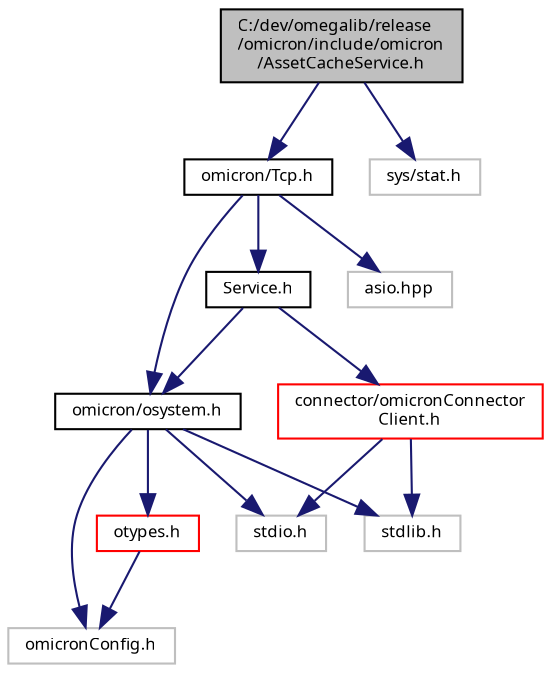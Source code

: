 digraph "C:/dev/omegalib/release/omicron/include/omicron/AssetCacheService.h"
{
  bgcolor="transparent";
  edge [fontname="FreeSans.ttf",fontsize="8",labelfontname="FreeSans.ttf",labelfontsize="8"];
  node [fontname="FreeSans.ttf",fontsize="8",shape=record];
  Node1 [label="C:/dev/omegalib/release\l/omicron/include/omicron\l/AssetCacheService.h",height=0.2,width=0.4,color="black", fillcolor="grey75", style="filled", fontcolor="black"];
  Node1 -> Node2 [color="midnightblue",fontsize="8",style="solid",fontname="FreeSans.ttf"];
  Node2 [label="omicron/Tcp.h",height=0.2,width=0.4,color="black",URL="$_tcp_8h.html"];
  Node2 -> Node3 [color="midnightblue",fontsize="8",style="solid",fontname="FreeSans.ttf"];
  Node3 [label="omicron/osystem.h",height=0.2,width=0.4,color="black",URL="$omicron_2include_2omicron_2osystem_8h.html"];
  Node3 -> Node4 [color="midnightblue",fontsize="8",style="solid",fontname="FreeSans.ttf"];
  Node4 [label="omicronConfig.h",height=0.2,width=0.4,color="grey75"];
  Node3 -> Node5 [color="midnightblue",fontsize="8",style="solid",fontname="FreeSans.ttf"];
  Node5 [label="stdio.h",height=0.2,width=0.4,color="grey75"];
  Node3 -> Node6 [color="midnightblue",fontsize="8",style="solid",fontname="FreeSans.ttf"];
  Node6 [label="stdlib.h",height=0.2,width=0.4,color="grey75"];
  Node3 -> Node7 [color="midnightblue",fontsize="8",style="solid",fontname="FreeSans.ttf"];
  Node7 [label="otypes.h",height=0.2,width=0.4,color="red",URL="$omicron_2include_2omicron_2otypes_8h.html"];
  Node7 -> Node4 [color="midnightblue",fontsize="8",style="solid",fontname="FreeSans.ttf"];
  Node2 -> Node8 [color="midnightblue",fontsize="8",style="solid",fontname="FreeSans.ttf"];
  Node8 [label="Service.h",height=0.2,width=0.4,color="black",URL="$_service_8h.html"];
  Node8 -> Node3 [color="midnightblue",fontsize="8",style="solid",fontname="FreeSans.ttf"];
  Node8 -> Node9 [color="midnightblue",fontsize="8",style="solid",fontname="FreeSans.ttf"];
  Node9 [label="connector/omicronConnector\lClient.h",height=0.2,width=0.4,color="red",URL="$omicron_connector_client_8h.html"];
  Node9 -> Node5 [color="midnightblue",fontsize="8",style="solid",fontname="FreeSans.ttf"];
  Node9 -> Node6 [color="midnightblue",fontsize="8",style="solid",fontname="FreeSans.ttf"];
  Node2 -> Node10 [color="midnightblue",fontsize="8",style="solid",fontname="FreeSans.ttf"];
  Node10 [label="asio.hpp",height=0.2,width=0.4,color="grey75"];
  Node1 -> Node11 [color="midnightblue",fontsize="8",style="solid",fontname="FreeSans.ttf"];
  Node11 [label="sys/stat.h",height=0.2,width=0.4,color="grey75"];
}

